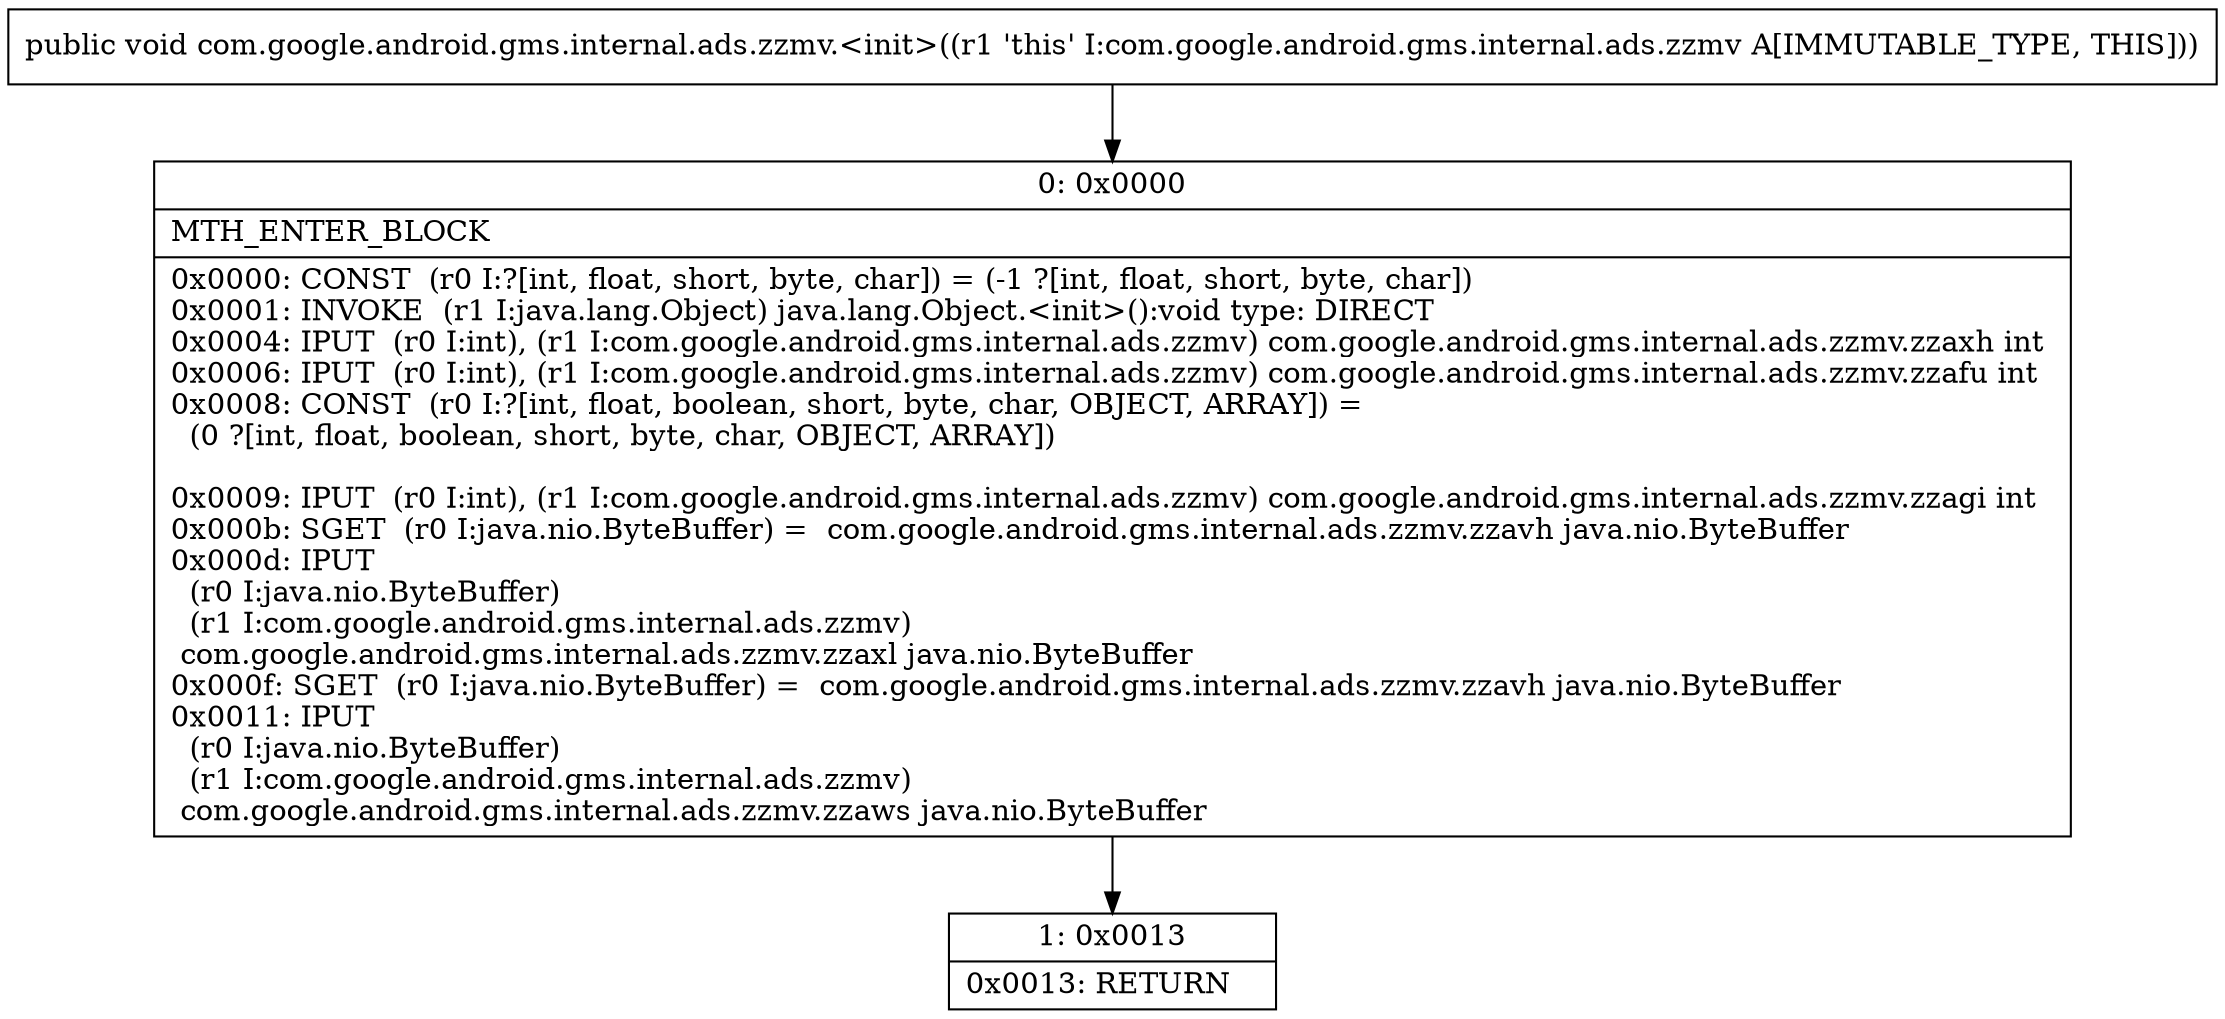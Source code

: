 digraph "CFG forcom.google.android.gms.internal.ads.zzmv.\<init\>()V" {
Node_0 [shape=record,label="{0\:\ 0x0000|MTH_ENTER_BLOCK\l|0x0000: CONST  (r0 I:?[int, float, short, byte, char]) = (\-1 ?[int, float, short, byte, char]) \l0x0001: INVOKE  (r1 I:java.lang.Object) java.lang.Object.\<init\>():void type: DIRECT \l0x0004: IPUT  (r0 I:int), (r1 I:com.google.android.gms.internal.ads.zzmv) com.google.android.gms.internal.ads.zzmv.zzaxh int \l0x0006: IPUT  (r0 I:int), (r1 I:com.google.android.gms.internal.ads.zzmv) com.google.android.gms.internal.ads.zzmv.zzafu int \l0x0008: CONST  (r0 I:?[int, float, boolean, short, byte, char, OBJECT, ARRAY]) = \l  (0 ?[int, float, boolean, short, byte, char, OBJECT, ARRAY])\l \l0x0009: IPUT  (r0 I:int), (r1 I:com.google.android.gms.internal.ads.zzmv) com.google.android.gms.internal.ads.zzmv.zzagi int \l0x000b: SGET  (r0 I:java.nio.ByteBuffer) =  com.google.android.gms.internal.ads.zzmv.zzavh java.nio.ByteBuffer \l0x000d: IPUT  \l  (r0 I:java.nio.ByteBuffer)\l  (r1 I:com.google.android.gms.internal.ads.zzmv)\l com.google.android.gms.internal.ads.zzmv.zzaxl java.nio.ByteBuffer \l0x000f: SGET  (r0 I:java.nio.ByteBuffer) =  com.google.android.gms.internal.ads.zzmv.zzavh java.nio.ByteBuffer \l0x0011: IPUT  \l  (r0 I:java.nio.ByteBuffer)\l  (r1 I:com.google.android.gms.internal.ads.zzmv)\l com.google.android.gms.internal.ads.zzmv.zzaws java.nio.ByteBuffer \l}"];
Node_1 [shape=record,label="{1\:\ 0x0013|0x0013: RETURN   \l}"];
MethodNode[shape=record,label="{public void com.google.android.gms.internal.ads.zzmv.\<init\>((r1 'this' I:com.google.android.gms.internal.ads.zzmv A[IMMUTABLE_TYPE, THIS])) }"];
MethodNode -> Node_0;
Node_0 -> Node_1;
}

